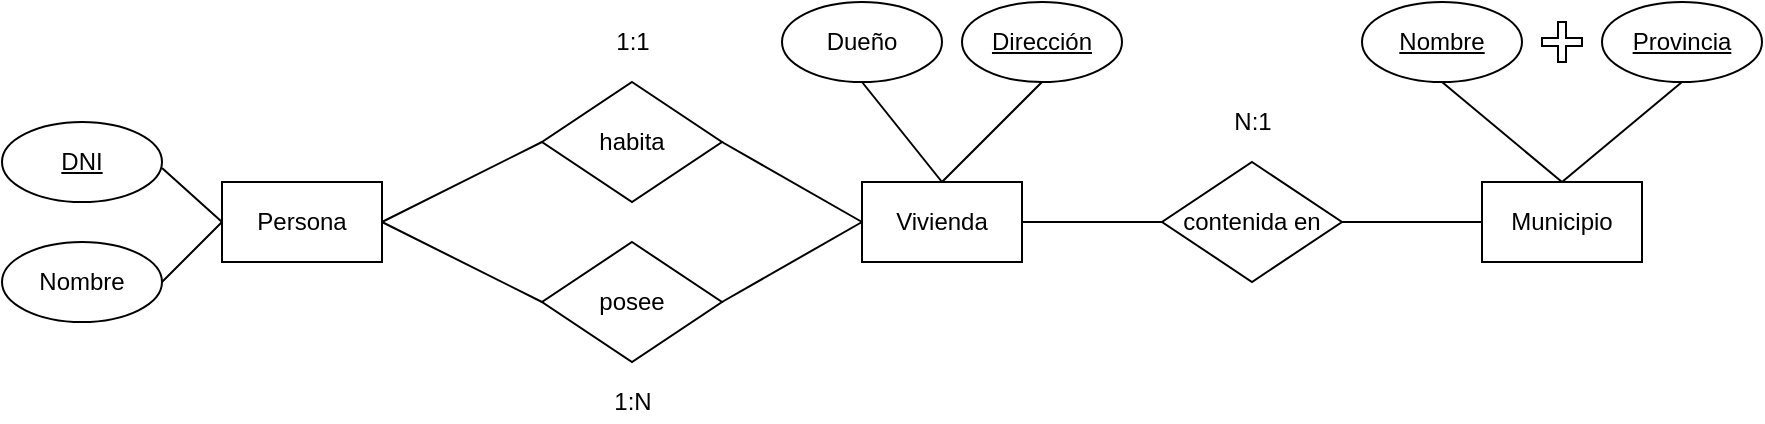 <mxfile version="14.5.1" type="device"><diagram id="7Vjaymn517rjucuyTxb-" name="Página-1"><mxGraphModel dx="1185" dy="678" grid="1" gridSize="10" guides="1" tooltips="1" connect="1" arrows="1" fold="1" page="1" pageScale="1" pageWidth="1500" pageHeight="1169" math="0" shadow="0"><root><mxCell id="0"/><mxCell id="1" parent="0"/><mxCell id="w7RRmegfyXyqE6iVdZ9p-1" value="Municipio" style="rounded=0;whiteSpace=wrap;html=1;" vertex="1" parent="1"><mxGeometry x="790" y="400" width="80" height="40" as="geometry"/></mxCell><mxCell id="w7RRmegfyXyqE6iVdZ9p-2" value="Vivienda" style="rounded=0;whiteSpace=wrap;html=1;" vertex="1" parent="1"><mxGeometry x="480" y="400" width="80" height="40" as="geometry"/></mxCell><mxCell id="w7RRmegfyXyqE6iVdZ9p-3" value="Persona" style="rounded=0;whiteSpace=wrap;html=1;" vertex="1" parent="1"><mxGeometry x="160" y="400" width="80" height="40" as="geometry"/></mxCell><mxCell id="w7RRmegfyXyqE6iVdZ9p-5" value="contenida en" style="rhombus;whiteSpace=wrap;html=1;" vertex="1" parent="1"><mxGeometry x="630" y="390" width="90" height="60" as="geometry"/></mxCell><mxCell id="w7RRmegfyXyqE6iVdZ9p-6" value="1:1" style="text;html=1;align=center;verticalAlign=middle;resizable=0;points=[];autosize=1;" vertex="1" parent="1"><mxGeometry x="350" y="320" width="30" height="20" as="geometry"/></mxCell><mxCell id="w7RRmegfyXyqE6iVdZ9p-7" value="habita" style="rhombus;whiteSpace=wrap;html=1;" vertex="1" parent="1"><mxGeometry x="320" y="350" width="90" height="60" as="geometry"/></mxCell><mxCell id="w7RRmegfyXyqE6iVdZ9p-8" value="posee" style="rhombus;whiteSpace=wrap;html=1;" vertex="1" parent="1"><mxGeometry x="320" y="430" width="90" height="60" as="geometry"/></mxCell><mxCell id="w7RRmegfyXyqE6iVdZ9p-9" value="1:N" style="text;html=1;align=center;verticalAlign=middle;resizable=0;points=[];autosize=1;" vertex="1" parent="1"><mxGeometry x="350" y="500" width="30" height="20" as="geometry"/></mxCell><mxCell id="w7RRmegfyXyqE6iVdZ9p-10" value="" style="endArrow=none;html=1;entryX=0;entryY=0.5;entryDx=0;entryDy=0;exitX=1;exitY=0.5;exitDx=0;exitDy=0;" edge="1" parent="1" source="w7RRmegfyXyqE6iVdZ9p-7" target="w7RRmegfyXyqE6iVdZ9p-2"><mxGeometry width="50" height="50" relative="1" as="geometry"><mxPoint x="440" y="380" as="sourcePoint"/><mxPoint x="360" y="520" as="targetPoint"/></mxGeometry></mxCell><mxCell id="w7RRmegfyXyqE6iVdZ9p-11" value="" style="endArrow=none;html=1;entryX=1;entryY=0.5;entryDx=0;entryDy=0;exitX=0;exitY=0.5;exitDx=0;exitDy=0;" edge="1" parent="1" source="w7RRmegfyXyqE6iVdZ9p-8" target="w7RRmegfyXyqE6iVdZ9p-3"><mxGeometry width="50" height="50" relative="1" as="geometry"><mxPoint x="250" y="570" as="sourcePoint"/><mxPoint x="300" y="520" as="targetPoint"/></mxGeometry></mxCell><mxCell id="w7RRmegfyXyqE6iVdZ9p-12" value="" style="endArrow=none;html=1;entryX=1;entryY=0.5;entryDx=0;entryDy=0;exitX=0;exitY=0.5;exitDx=0;exitDy=0;" edge="1" parent="1" source="w7RRmegfyXyqE6iVdZ9p-2" target="w7RRmegfyXyqE6iVdZ9p-8"><mxGeometry width="50" height="50" relative="1" as="geometry"><mxPoint x="320" y="580" as="sourcePoint"/><mxPoint x="440" y="460" as="targetPoint"/></mxGeometry></mxCell><mxCell id="w7RRmegfyXyqE6iVdZ9p-13" value="" style="endArrow=none;html=1;entryX=0;entryY=0.5;entryDx=0;entryDy=0;exitX=1;exitY=0.5;exitDx=0;exitDy=0;" edge="1" parent="1" source="w7RRmegfyXyqE6iVdZ9p-3" target="w7RRmegfyXyqE6iVdZ9p-7"><mxGeometry width="50" height="50" relative="1" as="geometry"><mxPoint x="260" y="580" as="sourcePoint"/><mxPoint x="310" y="530" as="targetPoint"/></mxGeometry></mxCell><mxCell id="w7RRmegfyXyqE6iVdZ9p-14" value="&lt;u&gt;DNI&lt;/u&gt;" style="ellipse;whiteSpace=wrap;html=1;" vertex="1" parent="1"><mxGeometry x="50" y="370" width="80" height="40" as="geometry"/></mxCell><mxCell id="w7RRmegfyXyqE6iVdZ9p-15" value="Nombre" style="ellipse;whiteSpace=wrap;html=1;" vertex="1" parent="1"><mxGeometry x="50" y="430" width="80" height="40" as="geometry"/></mxCell><mxCell id="w7RRmegfyXyqE6iVdZ9p-17" value="Dueño" style="ellipse;whiteSpace=wrap;html=1;" vertex="1" parent="1"><mxGeometry x="440" y="310" width="80" height="40" as="geometry"/></mxCell><mxCell id="w7RRmegfyXyqE6iVdZ9p-18" value="N:1" style="text;html=1;align=center;verticalAlign=middle;resizable=0;points=[];autosize=1;" vertex="1" parent="1"><mxGeometry x="660" y="360" width="30" height="20" as="geometry"/></mxCell><mxCell id="w7RRmegfyXyqE6iVdZ9p-19" value="&lt;u&gt;Dirección&lt;/u&gt;" style="ellipse;whiteSpace=wrap;html=1;" vertex="1" parent="1"><mxGeometry x="530" y="310" width="80" height="40" as="geometry"/></mxCell><mxCell id="w7RRmegfyXyqE6iVdZ9p-21" value="" style="endArrow=none;html=1;entryX=1;entryY=0.5;entryDx=0;entryDy=0;exitX=0;exitY=0.5;exitDx=0;exitDy=0;" edge="1" parent="1" source="w7RRmegfyXyqE6iVdZ9p-3" target="w7RRmegfyXyqE6iVdZ9p-15"><mxGeometry width="50" height="50" relative="1" as="geometry"><mxPoint x="550" y="560" as="sourcePoint"/><mxPoint x="600" y="510" as="targetPoint"/></mxGeometry></mxCell><mxCell id="w7RRmegfyXyqE6iVdZ9p-22" value="" style="endArrow=none;html=1;entryX=0.5;entryY=1;entryDx=0;entryDy=0;exitX=0.5;exitY=0;exitDx=0;exitDy=0;" edge="1" parent="1" source="w7RRmegfyXyqE6iVdZ9p-2" target="w7RRmegfyXyqE6iVdZ9p-17"><mxGeometry width="50" height="50" relative="1" as="geometry"><mxPoint x="560" y="570" as="sourcePoint"/><mxPoint x="610" y="520" as="targetPoint"/></mxGeometry></mxCell><mxCell id="w7RRmegfyXyqE6iVdZ9p-23" value="" style="endArrow=none;html=1;entryX=0.5;entryY=1;entryDx=0;entryDy=0;exitX=0.5;exitY=0;exitDx=0;exitDy=0;" edge="1" parent="1" source="w7RRmegfyXyqE6iVdZ9p-2" target="w7RRmegfyXyqE6iVdZ9p-19"><mxGeometry width="50" height="50" relative="1" as="geometry"><mxPoint x="570" y="580" as="sourcePoint"/><mxPoint x="620" y="530" as="targetPoint"/></mxGeometry></mxCell><mxCell id="w7RRmegfyXyqE6iVdZ9p-24" value="" style="endArrow=none;html=1;exitX=0;exitY=0.5;exitDx=0;exitDy=0;" edge="1" parent="1" source="w7RRmegfyXyqE6iVdZ9p-3"><mxGeometry width="50" height="50" relative="1" as="geometry"><mxPoint x="560" y="570" as="sourcePoint"/><mxPoint x="130" y="393" as="targetPoint"/></mxGeometry></mxCell><mxCell id="w7RRmegfyXyqE6iVdZ9p-26" value="" style="endArrow=none;html=1;exitX=0;exitY=0.5;exitDx=0;exitDy=0;entryX=1;entryY=0.5;entryDx=0;entryDy=0;" edge="1" parent="1" source="w7RRmegfyXyqE6iVdZ9p-1" target="w7RRmegfyXyqE6iVdZ9p-5"><mxGeometry width="50" height="50" relative="1" as="geometry"><mxPoint x="490" y="430" as="sourcePoint"/><mxPoint x="740" y="440" as="targetPoint"/></mxGeometry></mxCell><mxCell id="w7RRmegfyXyqE6iVdZ9p-27" value="" style="endArrow=none;html=1;entryX=0;entryY=0.5;entryDx=0;entryDy=0;exitX=1;exitY=0.5;exitDx=0;exitDy=0;" edge="1" parent="1" source="w7RRmegfyXyqE6iVdZ9p-2" target="w7RRmegfyXyqE6iVdZ9p-5"><mxGeometry width="50" height="50" relative="1" as="geometry"><mxPoint x="500" y="440" as="sourcePoint"/><mxPoint x="430" y="480" as="targetPoint"/></mxGeometry></mxCell><mxCell id="w7RRmegfyXyqE6iVdZ9p-28" value="&lt;u&gt;Nombre&lt;/u&gt;" style="ellipse;whiteSpace=wrap;html=1;" vertex="1" parent="1"><mxGeometry x="730" y="310" width="80" height="40" as="geometry"/></mxCell><mxCell id="w7RRmegfyXyqE6iVdZ9p-29" value="&lt;u&gt;Provincia&lt;/u&gt;" style="ellipse;whiteSpace=wrap;html=1;" vertex="1" parent="1"><mxGeometry x="850" y="310" width="80" height="40" as="geometry"/></mxCell><mxCell id="w7RRmegfyXyqE6iVdZ9p-33" value="" style="shape=cross;whiteSpace=wrap;html=1;" vertex="1" parent="1"><mxGeometry x="820" y="320" width="20" height="20" as="geometry"/></mxCell><mxCell id="w7RRmegfyXyqE6iVdZ9p-38" value="" style="endArrow=none;html=1;exitX=0.5;exitY=0;exitDx=0;exitDy=0;entryX=0.5;entryY=1;entryDx=0;entryDy=0;" edge="1" parent="1" source="w7RRmegfyXyqE6iVdZ9p-1" target="w7RRmegfyXyqE6iVdZ9p-29"><mxGeometry width="50" height="50" relative="1" as="geometry"><mxPoint x="780" y="530" as="sourcePoint"/><mxPoint x="830" y="480" as="targetPoint"/></mxGeometry></mxCell><mxCell id="w7RRmegfyXyqE6iVdZ9p-39" value="" style="endArrow=none;html=1;entryX=0.5;entryY=1;entryDx=0;entryDy=0;exitX=0.5;exitY=0;exitDx=0;exitDy=0;" edge="1" parent="1" source="w7RRmegfyXyqE6iVdZ9p-1" target="w7RRmegfyXyqE6iVdZ9p-28"><mxGeometry width="50" height="50" relative="1" as="geometry"><mxPoint x="790" y="540" as="sourcePoint"/><mxPoint x="840" y="490" as="targetPoint"/></mxGeometry></mxCell></root></mxGraphModel></diagram></mxfile>